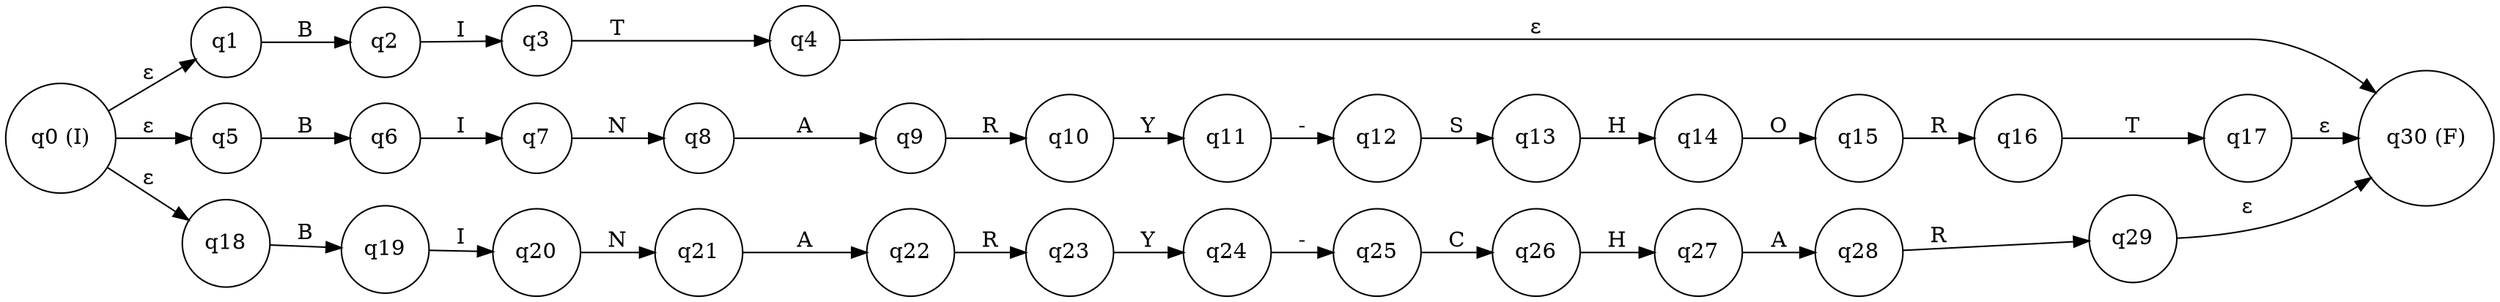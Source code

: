 digraph finite_state_machine {
rankdir=LR;
node [shape = circle];
q0 [label="q0 (I)"];
q1 [label="q1"];
q2 [label="q2"];
q3 [label="q3"];
q4 [label="q4"];
q5 [label="q5"];
q6 [label="q6"];
q7 [label="q7"];
q8 [label="q8"];
q9 [label="q9"];
q10 [label="q10"];
q11 [label="q11"];
q12 [label="q12"];
q13 [label="q13"];
q14 [label="q14"];
q15 [label="q15"];
q16 [label="q16"];
q17 [label="q17"];
q18 [label="q18"];
q19 [label="q19"];
q20 [label="q20"];
q21 [label="q21"];
q22 [label="q22"];
q23 [label="q23"];
q24 [label="q24"];
q25 [label="q25"];
q26 [label="q26"];
q27 [label="q27"];
q28 [label="q28"];
q29 [label="q29"];
q30 [label="q30 (F)"];
q0 -> q1 [label="ε"];
q1 -> q2 [label="B"];
q2 -> q3 [label="I"];
q3 -> q4 [label="T"];
q0 -> q5 [label="ε"];
q5 -> q6 [label="B"];
q6 -> q7 [label="I"];
q7 -> q8 [label="N"];
q8 -> q9 [label="A"];
q9 -> q10 [label="R"];
q10 -> q11 [label="Y"];
q11 -> q12 [label="-"];
q12 -> q13 [label="S"];
q13 -> q14 [label="H"];
q14 -> q15 [label="O"];
q15 -> q16 [label="R"];
q16 -> q17 [label="T"];
q0 -> q18 [label="ε"];
q18 -> q19 [label="B"];
q19 -> q20 [label="I"];
q20 -> q21 [label="N"];
q21 -> q22 [label="A"];
q22 -> q23 [label="R"];
q23 -> q24 [label="Y"];
q24 -> q25 [label="-"];
q25 -> q26 [label="C"];
q26 -> q27 [label="H"];
q27 -> q28 [label="A"];
q28 -> q29 [label="R"];
q4 -> q30 [label="ε"];
q17 -> q30 [label="ε"];
q29 -> q30 [label="ε"];
}